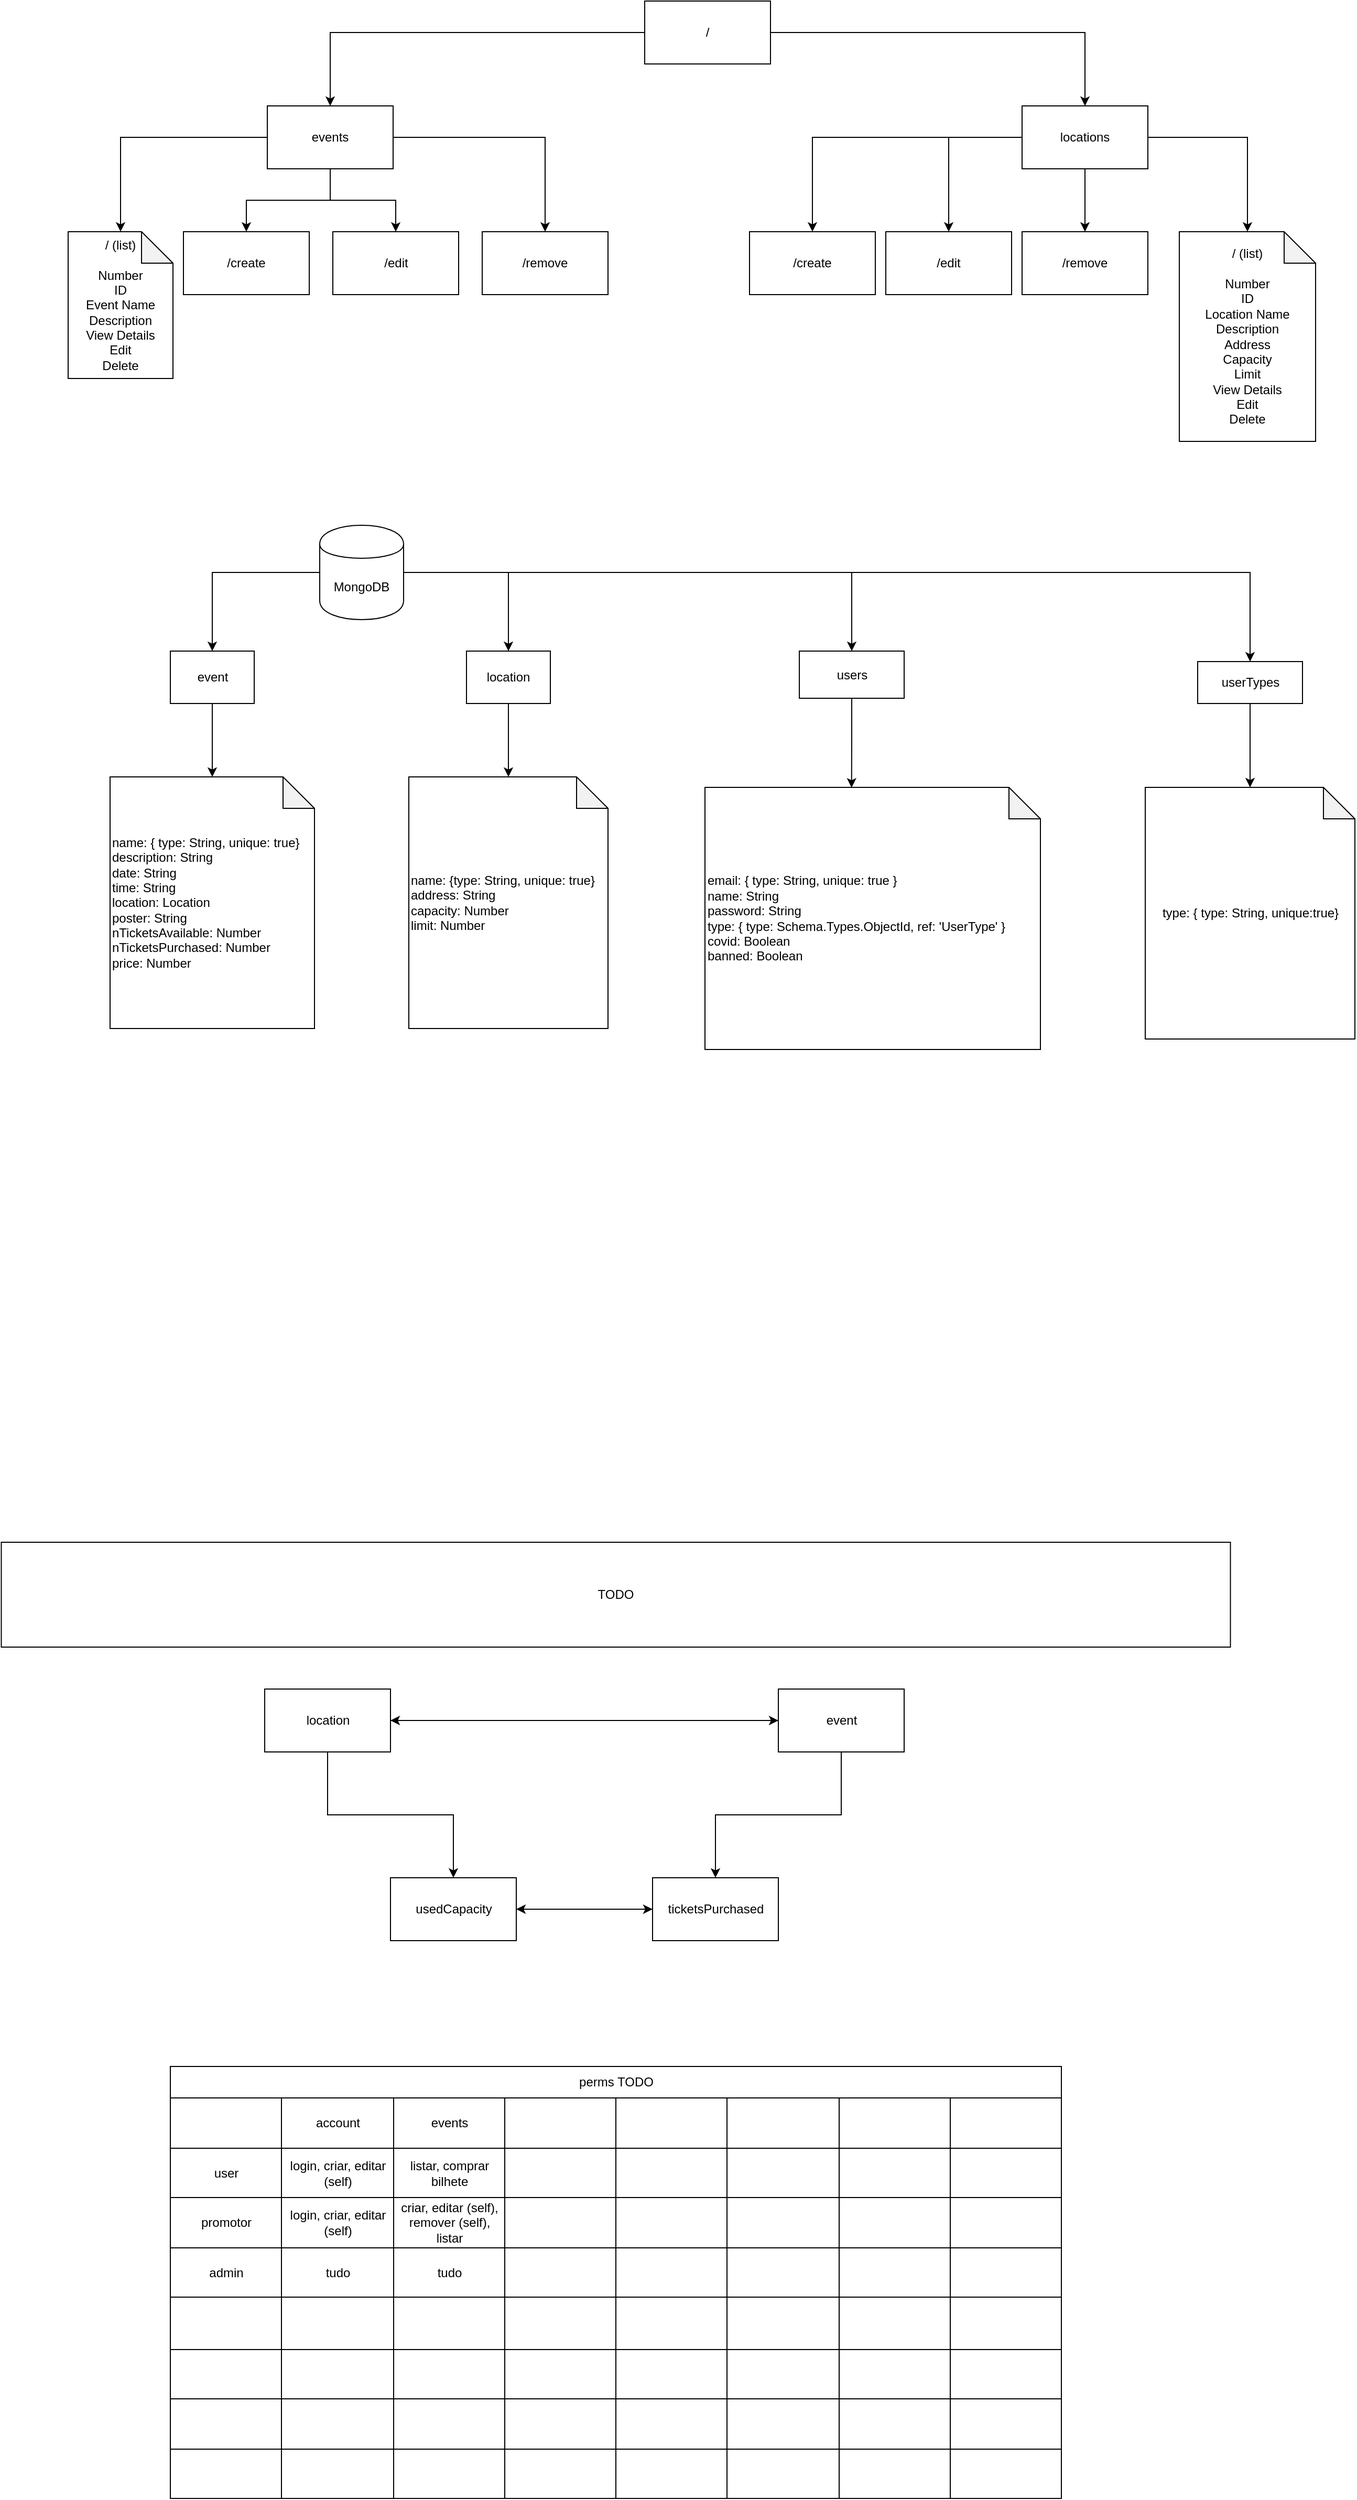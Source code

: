 <mxfile version="14.5.1" type="device"><diagram id="QZYRlkhLkShKNMkYqEu6" name="Page-1"><mxGraphModel dx="6290" dy="2960" grid="1" gridSize="10" guides="1" tooltips="1" connect="1" arrows="1" fold="1" page="1" pageScale="1" pageWidth="850" pageHeight="1100" math="0" shadow="0"><root><mxCell id="0"/><mxCell id="1" parent="0"/><mxCell id="uwYuwKZiTpqcy3LAlkzA-175" style="edgeStyle=orthogonalEdgeStyle;rounded=0;orthogonalLoop=1;jettySize=auto;html=1;" parent="1" source="uwYuwKZiTpqcy3LAlkzA-1" target="uwYuwKZiTpqcy3LAlkzA-5" edge="1"><mxGeometry relative="1" as="geometry"/></mxCell><mxCell id="uwYuwKZiTpqcy3LAlkzA-176" style="edgeStyle=orthogonalEdgeStyle;rounded=0;orthogonalLoop=1;jettySize=auto;html=1;" parent="1" source="uwYuwKZiTpqcy3LAlkzA-1" target="uwYuwKZiTpqcy3LAlkzA-8" edge="1"><mxGeometry relative="1" as="geometry"/></mxCell><mxCell id="uwYuwKZiTpqcy3LAlkzA-1" value="/" style="rounded=0;whiteSpace=wrap;html=1;" parent="1" vertex="1"><mxGeometry x="460" y="20" width="120" height="60" as="geometry"/></mxCell><mxCell id="uwYuwKZiTpqcy3LAlkzA-3" value="/create" style="whiteSpace=wrap;html=1;" parent="1" vertex="1"><mxGeometry x="20" y="240" width="120" height="60" as="geometry"/></mxCell><mxCell id="uwYuwKZiTpqcy3LAlkzA-178" style="edgeStyle=orthogonalEdgeStyle;rounded=0;orthogonalLoop=1;jettySize=auto;html=1;" parent="1" source="uwYuwKZiTpqcy3LAlkzA-5" target="uwYuwKZiTpqcy3LAlkzA-3" edge="1"><mxGeometry relative="1" as="geometry"/></mxCell><mxCell id="uwYuwKZiTpqcy3LAlkzA-179" style="edgeStyle=orthogonalEdgeStyle;rounded=0;orthogonalLoop=1;jettySize=auto;html=1;" parent="1" source="uwYuwKZiTpqcy3LAlkzA-5" target="uwYuwKZiTpqcy3LAlkzA-170" edge="1"><mxGeometry relative="1" as="geometry"/></mxCell><mxCell id="uwYuwKZiTpqcy3LAlkzA-180" style="edgeStyle=orthogonalEdgeStyle;rounded=0;orthogonalLoop=1;jettySize=auto;html=1;entryX=0.5;entryY=0;entryDx=0;entryDy=0;entryPerimeter=0;" parent="1" source="uwYuwKZiTpqcy3LAlkzA-5" target="7alxsDu_PZcMSdnCGjHy-28" edge="1"><mxGeometry relative="1" as="geometry"><mxPoint x="-50" y="240" as="targetPoint"/></mxGeometry></mxCell><mxCell id="uwYuwKZiTpqcy3LAlkzA-181" style="edgeStyle=orthogonalEdgeStyle;rounded=0;orthogonalLoop=1;jettySize=auto;html=1;" parent="1" source="uwYuwKZiTpqcy3LAlkzA-5" target="uwYuwKZiTpqcy3LAlkzA-168" edge="1"><mxGeometry relative="1" as="geometry"/></mxCell><mxCell id="uwYuwKZiTpqcy3LAlkzA-5" value="events" style="whiteSpace=wrap;html=1;" parent="1" vertex="1"><mxGeometry x="100" y="120" width="120" height="60" as="geometry"/></mxCell><mxCell id="uwYuwKZiTpqcy3LAlkzA-182" style="edgeStyle=orthogonalEdgeStyle;rounded=0;orthogonalLoop=1;jettySize=auto;html=1;" parent="1" source="uwYuwKZiTpqcy3LAlkzA-8" target="uwYuwKZiTpqcy3LAlkzA-9" edge="1"><mxGeometry relative="1" as="geometry"/></mxCell><mxCell id="uwYuwKZiTpqcy3LAlkzA-183" style="edgeStyle=orthogonalEdgeStyle;rounded=0;orthogonalLoop=1;jettySize=auto;html=1;" parent="1" source="uwYuwKZiTpqcy3LAlkzA-8" target="uwYuwKZiTpqcy3LAlkzA-10" edge="1"><mxGeometry relative="1" as="geometry"/></mxCell><mxCell id="uwYuwKZiTpqcy3LAlkzA-184" style="edgeStyle=orthogonalEdgeStyle;rounded=0;orthogonalLoop=1;jettySize=auto;html=1;entryX=0.5;entryY=0;entryDx=0;entryDy=0;" parent="1" source="uwYuwKZiTpqcy3LAlkzA-8" target="uwYuwKZiTpqcy3LAlkzA-11" edge="1"><mxGeometry relative="1" as="geometry"/></mxCell><mxCell id="uwYuwKZiTpqcy3LAlkzA-185" style="edgeStyle=orthogonalEdgeStyle;rounded=0;orthogonalLoop=1;jettySize=auto;html=1;entryX=0.5;entryY=0;entryDx=0;entryDy=0;entryPerimeter=0;" parent="1" source="uwYuwKZiTpqcy3LAlkzA-8" target="7alxsDu_PZcMSdnCGjHy-30" edge="1"><mxGeometry relative="1" as="geometry"><mxPoint x="1010" y="240" as="targetPoint"/></mxGeometry></mxCell><mxCell id="uwYuwKZiTpqcy3LAlkzA-8" value="locations" style="whiteSpace=wrap;html=1;" parent="1" vertex="1"><mxGeometry x="820" y="120" width="120" height="60" as="geometry"/></mxCell><mxCell id="uwYuwKZiTpqcy3LAlkzA-9" value="/create" style="whiteSpace=wrap;html=1;" parent="1" vertex="1"><mxGeometry x="560" y="240" width="120" height="60" as="geometry"/></mxCell><mxCell id="uwYuwKZiTpqcy3LAlkzA-10" value="/edit" style="whiteSpace=wrap;html=1;" parent="1" vertex="1"><mxGeometry x="690" y="240" width="120" height="60" as="geometry"/></mxCell><mxCell id="uwYuwKZiTpqcy3LAlkzA-11" value="/remove" style="whiteSpace=wrap;html=1;" parent="1" vertex="1"><mxGeometry x="820" y="240" width="120" height="60" as="geometry"/></mxCell><mxCell id="uwYuwKZiTpqcy3LAlkzA-95" value="perms TODO" style="shape=table;html=1;whiteSpace=wrap;startSize=30;container=1;collapsible=0;childLayout=tableLayout;" parent="1" vertex="1"><mxGeometry x="7.5" y="1990" width="850" height="412" as="geometry"/></mxCell><mxCell id="uwYuwKZiTpqcy3LAlkzA-96" value="" style="shape=partialRectangle;html=1;whiteSpace=wrap;collapsible=0;dropTarget=0;pointerEvents=0;fillColor=none;top=0;left=0;bottom=0;right=0;points=[[0,0.5],[1,0.5]];portConstraint=eastwest;" parent="uwYuwKZiTpqcy3LAlkzA-95" vertex="1"><mxGeometry y="30" width="850" height="48" as="geometry"/></mxCell><mxCell id="uwYuwKZiTpqcy3LAlkzA-97" value="" style="shape=partialRectangle;html=1;whiteSpace=wrap;connectable=0;overflow=hidden;fillColor=none;top=0;left=0;bottom=0;right=0;" parent="uwYuwKZiTpqcy3LAlkzA-96" vertex="1"><mxGeometry width="106" height="48" as="geometry"/></mxCell><mxCell id="uwYuwKZiTpqcy3LAlkzA-98" value="account" style="shape=partialRectangle;html=1;whiteSpace=wrap;connectable=0;overflow=hidden;fillColor=none;top=0;left=0;bottom=0;right=0;" parent="uwYuwKZiTpqcy3LAlkzA-96" vertex="1"><mxGeometry x="106" width="107" height="48" as="geometry"/></mxCell><mxCell id="uwYuwKZiTpqcy3LAlkzA-99" value="events" style="shape=partialRectangle;html=1;whiteSpace=wrap;connectable=0;overflow=hidden;fillColor=none;top=0;left=0;bottom=0;right=0;" parent="uwYuwKZiTpqcy3LAlkzA-96" vertex="1"><mxGeometry x="213" width="106" height="48" as="geometry"/></mxCell><mxCell id="uwYuwKZiTpqcy3LAlkzA-100" value="" style="shape=partialRectangle;html=1;whiteSpace=wrap;connectable=0;overflow=hidden;fillColor=none;top=0;left=0;bottom=0;right=0;" parent="uwYuwKZiTpqcy3LAlkzA-96" vertex="1"><mxGeometry x="319" width="106" height="48" as="geometry"/></mxCell><mxCell id="uwYuwKZiTpqcy3LAlkzA-101" value="" style="shape=partialRectangle;html=1;whiteSpace=wrap;connectable=0;overflow=hidden;fillColor=none;top=0;left=0;bottom=0;right=0;" parent="uwYuwKZiTpqcy3LAlkzA-96" vertex="1"><mxGeometry x="425" width="106" height="48" as="geometry"/></mxCell><mxCell id="uwYuwKZiTpqcy3LAlkzA-102" value="" style="shape=partialRectangle;html=1;whiteSpace=wrap;connectable=0;overflow=hidden;fillColor=none;top=0;left=0;bottom=0;right=0;" parent="uwYuwKZiTpqcy3LAlkzA-96" vertex="1"><mxGeometry x="531" width="107" height="48" as="geometry"/></mxCell><mxCell id="uwYuwKZiTpqcy3LAlkzA-103" value="" style="shape=partialRectangle;html=1;whiteSpace=wrap;connectable=0;overflow=hidden;fillColor=none;top=0;left=0;bottom=0;right=0;" parent="uwYuwKZiTpqcy3LAlkzA-96" vertex="1"><mxGeometry x="638" width="106" height="48" as="geometry"/></mxCell><mxCell id="uwYuwKZiTpqcy3LAlkzA-104" value="" style="shape=partialRectangle;html=1;whiteSpace=wrap;connectable=0;overflow=hidden;fillColor=none;top=0;left=0;bottom=0;right=0;" parent="uwYuwKZiTpqcy3LAlkzA-96" vertex="1"><mxGeometry x="744" width="106" height="48" as="geometry"/></mxCell><mxCell id="uwYuwKZiTpqcy3LAlkzA-105" value="" style="shape=partialRectangle;html=1;whiteSpace=wrap;collapsible=0;dropTarget=0;pointerEvents=0;fillColor=none;top=0;left=0;bottom=0;right=0;points=[[0,0.5],[1,0.5]];portConstraint=eastwest;" parent="uwYuwKZiTpqcy3LAlkzA-95" vertex="1"><mxGeometry y="78" width="850" height="47" as="geometry"/></mxCell><mxCell id="uwYuwKZiTpqcy3LAlkzA-106" value="user" style="shape=partialRectangle;html=1;whiteSpace=wrap;connectable=0;overflow=hidden;fillColor=none;top=0;left=0;bottom=0;right=0;" parent="uwYuwKZiTpqcy3LAlkzA-105" vertex="1"><mxGeometry width="106" height="47" as="geometry"/></mxCell><mxCell id="uwYuwKZiTpqcy3LAlkzA-107" value="login, criar, editar (self)" style="shape=partialRectangle;html=1;whiteSpace=wrap;connectable=0;overflow=hidden;fillColor=none;top=0;left=0;bottom=0;right=0;" parent="uwYuwKZiTpqcy3LAlkzA-105" vertex="1"><mxGeometry x="106" width="107" height="47" as="geometry"/></mxCell><mxCell id="uwYuwKZiTpqcy3LAlkzA-108" value="listar, comprar bilhete" style="shape=partialRectangle;html=1;whiteSpace=wrap;connectable=0;overflow=hidden;fillColor=none;top=0;left=0;bottom=0;right=0;" parent="uwYuwKZiTpqcy3LAlkzA-105" vertex="1"><mxGeometry x="213" width="106" height="47" as="geometry"/></mxCell><mxCell id="uwYuwKZiTpqcy3LAlkzA-109" value="" style="shape=partialRectangle;html=1;whiteSpace=wrap;connectable=0;overflow=hidden;fillColor=none;top=0;left=0;bottom=0;right=0;" parent="uwYuwKZiTpqcy3LAlkzA-105" vertex="1"><mxGeometry x="319" width="106" height="47" as="geometry"/></mxCell><mxCell id="uwYuwKZiTpqcy3LAlkzA-110" value="" style="shape=partialRectangle;html=1;whiteSpace=wrap;connectable=0;overflow=hidden;fillColor=none;top=0;left=0;bottom=0;right=0;" parent="uwYuwKZiTpqcy3LAlkzA-105" vertex="1"><mxGeometry x="425" width="106" height="47" as="geometry"/></mxCell><mxCell id="uwYuwKZiTpqcy3LAlkzA-111" value="" style="shape=partialRectangle;html=1;whiteSpace=wrap;connectable=0;overflow=hidden;fillColor=none;top=0;left=0;bottom=0;right=0;" parent="uwYuwKZiTpqcy3LAlkzA-105" vertex="1"><mxGeometry x="531" width="107" height="47" as="geometry"/></mxCell><mxCell id="uwYuwKZiTpqcy3LAlkzA-112" value="" style="shape=partialRectangle;html=1;whiteSpace=wrap;connectable=0;overflow=hidden;fillColor=none;top=0;left=0;bottom=0;right=0;" parent="uwYuwKZiTpqcy3LAlkzA-105" vertex="1"><mxGeometry x="638" width="106" height="47" as="geometry"/></mxCell><mxCell id="uwYuwKZiTpqcy3LAlkzA-113" value="" style="shape=partialRectangle;html=1;whiteSpace=wrap;connectable=0;overflow=hidden;fillColor=none;top=0;left=0;bottom=0;right=0;" parent="uwYuwKZiTpqcy3LAlkzA-105" vertex="1"><mxGeometry x="744" width="106" height="47" as="geometry"/></mxCell><mxCell id="uwYuwKZiTpqcy3LAlkzA-114" value="" style="shape=partialRectangle;html=1;whiteSpace=wrap;collapsible=0;dropTarget=0;pointerEvents=0;fillColor=none;top=0;left=0;bottom=0;right=0;points=[[0,0.5],[1,0.5]];portConstraint=eastwest;" parent="uwYuwKZiTpqcy3LAlkzA-95" vertex="1"><mxGeometry y="125" width="850" height="48" as="geometry"/></mxCell><mxCell id="uwYuwKZiTpqcy3LAlkzA-115" value="promotor" style="shape=partialRectangle;html=1;whiteSpace=wrap;connectable=0;overflow=hidden;fillColor=none;top=0;left=0;bottom=0;right=0;" parent="uwYuwKZiTpqcy3LAlkzA-114" vertex="1"><mxGeometry width="106" height="48" as="geometry"/></mxCell><mxCell id="uwYuwKZiTpqcy3LAlkzA-116" value="login, criar, editar (self)" style="shape=partialRectangle;html=1;whiteSpace=wrap;connectable=0;overflow=hidden;fillColor=none;top=0;left=0;bottom=0;right=0;" parent="uwYuwKZiTpqcy3LAlkzA-114" vertex="1"><mxGeometry x="106" width="107" height="48" as="geometry"/></mxCell><mxCell id="uwYuwKZiTpqcy3LAlkzA-117" value="criar, editar (self), remover (self), listar" style="shape=partialRectangle;html=1;whiteSpace=wrap;connectable=0;overflow=hidden;fillColor=none;top=0;left=0;bottom=0;right=0;" parent="uwYuwKZiTpqcy3LAlkzA-114" vertex="1"><mxGeometry x="213" width="106" height="48" as="geometry"/></mxCell><mxCell id="uwYuwKZiTpqcy3LAlkzA-118" value="" style="shape=partialRectangle;html=1;whiteSpace=wrap;connectable=0;overflow=hidden;fillColor=none;top=0;left=0;bottom=0;right=0;" parent="uwYuwKZiTpqcy3LAlkzA-114" vertex="1"><mxGeometry x="319" width="106" height="48" as="geometry"/></mxCell><mxCell id="uwYuwKZiTpqcy3LAlkzA-119" value="" style="shape=partialRectangle;html=1;whiteSpace=wrap;connectable=0;overflow=hidden;fillColor=none;top=0;left=0;bottom=0;right=0;" parent="uwYuwKZiTpqcy3LAlkzA-114" vertex="1"><mxGeometry x="425" width="106" height="48" as="geometry"/></mxCell><mxCell id="uwYuwKZiTpqcy3LAlkzA-120" value="" style="shape=partialRectangle;html=1;whiteSpace=wrap;connectable=0;overflow=hidden;fillColor=none;top=0;left=0;bottom=0;right=0;" parent="uwYuwKZiTpqcy3LAlkzA-114" vertex="1"><mxGeometry x="531" width="107" height="48" as="geometry"/></mxCell><mxCell id="uwYuwKZiTpqcy3LAlkzA-121" value="" style="shape=partialRectangle;html=1;whiteSpace=wrap;connectable=0;overflow=hidden;fillColor=none;top=0;left=0;bottom=0;right=0;" parent="uwYuwKZiTpqcy3LAlkzA-114" vertex="1"><mxGeometry x="638" width="106" height="48" as="geometry"/></mxCell><mxCell id="uwYuwKZiTpqcy3LAlkzA-122" value="" style="shape=partialRectangle;html=1;whiteSpace=wrap;connectable=0;overflow=hidden;fillColor=none;top=0;left=0;bottom=0;right=0;" parent="uwYuwKZiTpqcy3LAlkzA-114" vertex="1"><mxGeometry x="744" width="106" height="48" as="geometry"/></mxCell><mxCell id="uwYuwKZiTpqcy3LAlkzA-123" value="" style="shape=partialRectangle;html=1;whiteSpace=wrap;collapsible=0;dropTarget=0;pointerEvents=0;fillColor=none;top=0;left=0;bottom=0;right=0;points=[[0,0.5],[1,0.5]];portConstraint=eastwest;" parent="uwYuwKZiTpqcy3LAlkzA-95" vertex="1"><mxGeometry y="173" width="850" height="47" as="geometry"/></mxCell><mxCell id="uwYuwKZiTpqcy3LAlkzA-124" value="admin" style="shape=partialRectangle;html=1;whiteSpace=wrap;connectable=0;overflow=hidden;fillColor=none;top=0;left=0;bottom=0;right=0;" parent="uwYuwKZiTpqcy3LAlkzA-123" vertex="1"><mxGeometry width="106" height="47" as="geometry"/></mxCell><mxCell id="uwYuwKZiTpqcy3LAlkzA-125" value="tudo" style="shape=partialRectangle;html=1;whiteSpace=wrap;connectable=0;overflow=hidden;fillColor=none;top=0;left=0;bottom=0;right=0;" parent="uwYuwKZiTpqcy3LAlkzA-123" vertex="1"><mxGeometry x="106" width="107" height="47" as="geometry"/></mxCell><mxCell id="uwYuwKZiTpqcy3LAlkzA-126" value="tudo" style="shape=partialRectangle;html=1;whiteSpace=wrap;connectable=0;overflow=hidden;fillColor=none;top=0;left=0;bottom=0;right=0;" parent="uwYuwKZiTpqcy3LAlkzA-123" vertex="1"><mxGeometry x="213" width="106" height="47" as="geometry"/></mxCell><mxCell id="uwYuwKZiTpqcy3LAlkzA-127" value="" style="shape=partialRectangle;html=1;whiteSpace=wrap;connectable=0;overflow=hidden;fillColor=none;top=0;left=0;bottom=0;right=0;" parent="uwYuwKZiTpqcy3LAlkzA-123" vertex="1"><mxGeometry x="319" width="106" height="47" as="geometry"/></mxCell><mxCell id="uwYuwKZiTpqcy3LAlkzA-128" value="" style="shape=partialRectangle;html=1;whiteSpace=wrap;connectable=0;overflow=hidden;fillColor=none;top=0;left=0;bottom=0;right=0;" parent="uwYuwKZiTpqcy3LAlkzA-123" vertex="1"><mxGeometry x="425" width="106" height="47" as="geometry"/></mxCell><mxCell id="uwYuwKZiTpqcy3LAlkzA-129" value="" style="shape=partialRectangle;html=1;whiteSpace=wrap;connectable=0;overflow=hidden;fillColor=none;top=0;left=0;bottom=0;right=0;" parent="uwYuwKZiTpqcy3LAlkzA-123" vertex="1"><mxGeometry x="531" width="107" height="47" as="geometry"/></mxCell><mxCell id="uwYuwKZiTpqcy3LAlkzA-130" value="" style="shape=partialRectangle;html=1;whiteSpace=wrap;connectable=0;overflow=hidden;fillColor=none;top=0;left=0;bottom=0;right=0;" parent="uwYuwKZiTpqcy3LAlkzA-123" vertex="1"><mxGeometry x="638" width="106" height="47" as="geometry"/></mxCell><mxCell id="uwYuwKZiTpqcy3LAlkzA-131" value="" style="shape=partialRectangle;html=1;whiteSpace=wrap;connectable=0;overflow=hidden;fillColor=none;top=0;left=0;bottom=0;right=0;" parent="uwYuwKZiTpqcy3LAlkzA-123" vertex="1"><mxGeometry x="744" width="106" height="47" as="geometry"/></mxCell><mxCell id="uwYuwKZiTpqcy3LAlkzA-132" value="" style="shape=partialRectangle;html=1;whiteSpace=wrap;collapsible=0;dropTarget=0;pointerEvents=0;fillColor=none;top=0;left=0;bottom=0;right=0;points=[[0,0.5],[1,0.5]];portConstraint=eastwest;" parent="uwYuwKZiTpqcy3LAlkzA-95" vertex="1"><mxGeometry y="220" width="850" height="50" as="geometry"/></mxCell><mxCell id="uwYuwKZiTpqcy3LAlkzA-133" value="" style="shape=partialRectangle;html=1;whiteSpace=wrap;connectable=0;overflow=hidden;fillColor=none;top=0;left=0;bottom=0;right=0;" parent="uwYuwKZiTpqcy3LAlkzA-132" vertex="1"><mxGeometry width="106" height="50" as="geometry"/></mxCell><mxCell id="uwYuwKZiTpqcy3LAlkzA-134" value="" style="shape=partialRectangle;html=1;whiteSpace=wrap;connectable=0;overflow=hidden;fillColor=none;top=0;left=0;bottom=0;right=0;" parent="uwYuwKZiTpqcy3LAlkzA-132" vertex="1"><mxGeometry x="106" width="107" height="50" as="geometry"/></mxCell><mxCell id="uwYuwKZiTpqcy3LAlkzA-135" value="" style="shape=partialRectangle;html=1;whiteSpace=wrap;connectable=0;overflow=hidden;fillColor=none;top=0;left=0;bottom=0;right=0;" parent="uwYuwKZiTpqcy3LAlkzA-132" vertex="1"><mxGeometry x="213" width="106" height="50" as="geometry"/></mxCell><mxCell id="uwYuwKZiTpqcy3LAlkzA-136" value="" style="shape=partialRectangle;html=1;whiteSpace=wrap;connectable=0;overflow=hidden;fillColor=none;top=0;left=0;bottom=0;right=0;" parent="uwYuwKZiTpqcy3LAlkzA-132" vertex="1"><mxGeometry x="319" width="106" height="50" as="geometry"/></mxCell><mxCell id="uwYuwKZiTpqcy3LAlkzA-137" value="" style="shape=partialRectangle;html=1;whiteSpace=wrap;connectable=0;overflow=hidden;fillColor=none;top=0;left=0;bottom=0;right=0;" parent="uwYuwKZiTpqcy3LAlkzA-132" vertex="1"><mxGeometry x="425" width="106" height="50" as="geometry"/></mxCell><mxCell id="uwYuwKZiTpqcy3LAlkzA-138" value="" style="shape=partialRectangle;html=1;whiteSpace=wrap;connectable=0;overflow=hidden;fillColor=none;top=0;left=0;bottom=0;right=0;" parent="uwYuwKZiTpqcy3LAlkzA-132" vertex="1"><mxGeometry x="531" width="107" height="50" as="geometry"/></mxCell><mxCell id="uwYuwKZiTpqcy3LAlkzA-139" value="" style="shape=partialRectangle;html=1;whiteSpace=wrap;connectable=0;overflow=hidden;fillColor=none;top=0;left=0;bottom=0;right=0;" parent="uwYuwKZiTpqcy3LAlkzA-132" vertex="1"><mxGeometry x="638" width="106" height="50" as="geometry"/></mxCell><mxCell id="uwYuwKZiTpqcy3LAlkzA-140" value="" style="shape=partialRectangle;html=1;whiteSpace=wrap;connectable=0;overflow=hidden;fillColor=none;top=0;left=0;bottom=0;right=0;" parent="uwYuwKZiTpqcy3LAlkzA-132" vertex="1"><mxGeometry x="744" width="106" height="50" as="geometry"/></mxCell><mxCell id="uwYuwKZiTpqcy3LAlkzA-141" value="" style="shape=partialRectangle;html=1;whiteSpace=wrap;collapsible=0;dropTarget=0;pointerEvents=0;fillColor=none;top=0;left=0;bottom=0;right=0;points=[[0,0.5],[1,0.5]];portConstraint=eastwest;" parent="uwYuwKZiTpqcy3LAlkzA-95" vertex="1"><mxGeometry y="270" width="850" height="47" as="geometry"/></mxCell><mxCell id="uwYuwKZiTpqcy3LAlkzA-142" value="" style="shape=partialRectangle;html=1;whiteSpace=wrap;connectable=0;overflow=hidden;fillColor=none;top=0;left=0;bottom=0;right=0;" parent="uwYuwKZiTpqcy3LAlkzA-141" vertex="1"><mxGeometry width="106" height="47" as="geometry"/></mxCell><mxCell id="uwYuwKZiTpqcy3LAlkzA-143" value="" style="shape=partialRectangle;html=1;whiteSpace=wrap;connectable=0;overflow=hidden;fillColor=none;top=0;left=0;bottom=0;right=0;" parent="uwYuwKZiTpqcy3LAlkzA-141" vertex="1"><mxGeometry x="106" width="107" height="47" as="geometry"/></mxCell><mxCell id="uwYuwKZiTpqcy3LAlkzA-144" value="" style="shape=partialRectangle;html=1;whiteSpace=wrap;connectable=0;overflow=hidden;fillColor=none;top=0;left=0;bottom=0;right=0;" parent="uwYuwKZiTpqcy3LAlkzA-141" vertex="1"><mxGeometry x="213" width="106" height="47" as="geometry"/></mxCell><mxCell id="uwYuwKZiTpqcy3LAlkzA-145" value="" style="shape=partialRectangle;html=1;whiteSpace=wrap;connectable=0;overflow=hidden;fillColor=none;top=0;left=0;bottom=0;right=0;" parent="uwYuwKZiTpqcy3LAlkzA-141" vertex="1"><mxGeometry x="319" width="106" height="47" as="geometry"/></mxCell><mxCell id="uwYuwKZiTpqcy3LAlkzA-146" value="" style="shape=partialRectangle;html=1;whiteSpace=wrap;connectable=0;overflow=hidden;fillColor=none;top=0;left=0;bottom=0;right=0;" parent="uwYuwKZiTpqcy3LAlkzA-141" vertex="1"><mxGeometry x="425" width="106" height="47" as="geometry"/></mxCell><mxCell id="uwYuwKZiTpqcy3LAlkzA-147" value="" style="shape=partialRectangle;html=1;whiteSpace=wrap;connectable=0;overflow=hidden;fillColor=none;top=0;left=0;bottom=0;right=0;" parent="uwYuwKZiTpqcy3LAlkzA-141" vertex="1"><mxGeometry x="531" width="107" height="47" as="geometry"/></mxCell><mxCell id="uwYuwKZiTpqcy3LAlkzA-148" value="" style="shape=partialRectangle;html=1;whiteSpace=wrap;connectable=0;overflow=hidden;fillColor=none;top=0;left=0;bottom=0;right=0;" parent="uwYuwKZiTpqcy3LAlkzA-141" vertex="1"><mxGeometry x="638" width="106" height="47" as="geometry"/></mxCell><mxCell id="uwYuwKZiTpqcy3LAlkzA-149" value="" style="shape=partialRectangle;html=1;whiteSpace=wrap;connectable=0;overflow=hidden;fillColor=none;top=0;left=0;bottom=0;right=0;" parent="uwYuwKZiTpqcy3LAlkzA-141" vertex="1"><mxGeometry x="744" width="106" height="47" as="geometry"/></mxCell><mxCell id="uwYuwKZiTpqcy3LAlkzA-150" value="" style="shape=partialRectangle;html=1;whiteSpace=wrap;collapsible=0;dropTarget=0;pointerEvents=0;fillColor=none;top=0;left=0;bottom=0;right=0;points=[[0,0.5],[1,0.5]];portConstraint=eastwest;" parent="uwYuwKZiTpqcy3LAlkzA-95" vertex="1"><mxGeometry y="317" width="850" height="48" as="geometry"/></mxCell><mxCell id="uwYuwKZiTpqcy3LAlkzA-151" value="" style="shape=partialRectangle;html=1;whiteSpace=wrap;connectable=0;overflow=hidden;fillColor=none;top=0;left=0;bottom=0;right=0;" parent="uwYuwKZiTpqcy3LAlkzA-150" vertex="1"><mxGeometry width="106" height="48" as="geometry"/></mxCell><mxCell id="uwYuwKZiTpqcy3LAlkzA-152" value="" style="shape=partialRectangle;html=1;whiteSpace=wrap;connectable=0;overflow=hidden;fillColor=none;top=0;left=0;bottom=0;right=0;" parent="uwYuwKZiTpqcy3LAlkzA-150" vertex="1"><mxGeometry x="106" width="107" height="48" as="geometry"/></mxCell><mxCell id="uwYuwKZiTpqcy3LAlkzA-153" value="" style="shape=partialRectangle;html=1;whiteSpace=wrap;connectable=0;overflow=hidden;fillColor=none;top=0;left=0;bottom=0;right=0;" parent="uwYuwKZiTpqcy3LAlkzA-150" vertex="1"><mxGeometry x="213" width="106" height="48" as="geometry"/></mxCell><mxCell id="uwYuwKZiTpqcy3LAlkzA-154" value="" style="shape=partialRectangle;html=1;whiteSpace=wrap;connectable=0;overflow=hidden;fillColor=none;top=0;left=0;bottom=0;right=0;" parent="uwYuwKZiTpqcy3LAlkzA-150" vertex="1"><mxGeometry x="319" width="106" height="48" as="geometry"/></mxCell><mxCell id="uwYuwKZiTpqcy3LAlkzA-155" value="" style="shape=partialRectangle;html=1;whiteSpace=wrap;connectable=0;overflow=hidden;fillColor=none;top=0;left=0;bottom=0;right=0;" parent="uwYuwKZiTpqcy3LAlkzA-150" vertex="1"><mxGeometry x="425" width="106" height="48" as="geometry"/></mxCell><mxCell id="uwYuwKZiTpqcy3LAlkzA-156" value="" style="shape=partialRectangle;html=1;whiteSpace=wrap;connectable=0;overflow=hidden;fillColor=none;top=0;left=0;bottom=0;right=0;" parent="uwYuwKZiTpqcy3LAlkzA-150" vertex="1"><mxGeometry x="531" width="107" height="48" as="geometry"/></mxCell><mxCell id="uwYuwKZiTpqcy3LAlkzA-157" value="" style="shape=partialRectangle;html=1;whiteSpace=wrap;connectable=0;overflow=hidden;fillColor=none;top=0;left=0;bottom=0;right=0;" parent="uwYuwKZiTpqcy3LAlkzA-150" vertex="1"><mxGeometry x="638" width="106" height="48" as="geometry"/></mxCell><mxCell id="uwYuwKZiTpqcy3LAlkzA-158" value="" style="shape=partialRectangle;html=1;whiteSpace=wrap;connectable=0;overflow=hidden;fillColor=none;top=0;left=0;bottom=0;right=0;" parent="uwYuwKZiTpqcy3LAlkzA-150" vertex="1"><mxGeometry x="744" width="106" height="48" as="geometry"/></mxCell><mxCell id="uwYuwKZiTpqcy3LAlkzA-159" value="" style="shape=partialRectangle;html=1;whiteSpace=wrap;collapsible=0;dropTarget=0;pointerEvents=0;fillColor=none;top=0;left=0;bottom=0;right=0;points=[[0,0.5],[1,0.5]];portConstraint=eastwest;" parent="uwYuwKZiTpqcy3LAlkzA-95" vertex="1"><mxGeometry y="365" width="850" height="47" as="geometry"/></mxCell><mxCell id="uwYuwKZiTpqcy3LAlkzA-160" value="" style="shape=partialRectangle;html=1;whiteSpace=wrap;connectable=0;overflow=hidden;fillColor=none;top=0;left=0;bottom=0;right=0;" parent="uwYuwKZiTpqcy3LAlkzA-159" vertex="1"><mxGeometry width="106" height="47" as="geometry"/></mxCell><mxCell id="uwYuwKZiTpqcy3LAlkzA-161" value="" style="shape=partialRectangle;html=1;whiteSpace=wrap;connectable=0;overflow=hidden;fillColor=none;top=0;left=0;bottom=0;right=0;" parent="uwYuwKZiTpqcy3LAlkzA-159" vertex="1"><mxGeometry x="106" width="107" height="47" as="geometry"/></mxCell><mxCell id="uwYuwKZiTpqcy3LAlkzA-162" value="" style="shape=partialRectangle;html=1;whiteSpace=wrap;connectable=0;overflow=hidden;fillColor=none;top=0;left=0;bottom=0;right=0;" parent="uwYuwKZiTpqcy3LAlkzA-159" vertex="1"><mxGeometry x="213" width="106" height="47" as="geometry"/></mxCell><mxCell id="uwYuwKZiTpqcy3LAlkzA-163" value="" style="shape=partialRectangle;html=1;whiteSpace=wrap;connectable=0;overflow=hidden;fillColor=none;top=0;left=0;bottom=0;right=0;" parent="uwYuwKZiTpqcy3LAlkzA-159" vertex="1"><mxGeometry x="319" width="106" height="47" as="geometry"/></mxCell><mxCell id="uwYuwKZiTpqcy3LAlkzA-164" value="" style="shape=partialRectangle;html=1;whiteSpace=wrap;connectable=0;overflow=hidden;fillColor=none;top=0;left=0;bottom=0;right=0;" parent="uwYuwKZiTpqcy3LAlkzA-159" vertex="1"><mxGeometry x="425" width="106" height="47" as="geometry"/></mxCell><mxCell id="uwYuwKZiTpqcy3LAlkzA-165" value="" style="shape=partialRectangle;html=1;whiteSpace=wrap;connectable=0;overflow=hidden;fillColor=none;top=0;left=0;bottom=0;right=0;" parent="uwYuwKZiTpqcy3LAlkzA-159" vertex="1"><mxGeometry x="531" width="107" height="47" as="geometry"/></mxCell><mxCell id="uwYuwKZiTpqcy3LAlkzA-166" value="" style="shape=partialRectangle;html=1;whiteSpace=wrap;connectable=0;overflow=hidden;fillColor=none;top=0;left=0;bottom=0;right=0;" parent="uwYuwKZiTpqcy3LAlkzA-159" vertex="1"><mxGeometry x="638" width="106" height="47" as="geometry"/></mxCell><mxCell id="uwYuwKZiTpqcy3LAlkzA-167" value="" style="shape=partialRectangle;html=1;whiteSpace=wrap;connectable=0;overflow=hidden;fillColor=none;top=0;left=0;bottom=0;right=0;" parent="uwYuwKZiTpqcy3LAlkzA-159" vertex="1"><mxGeometry x="744" width="106" height="47" as="geometry"/></mxCell><mxCell id="uwYuwKZiTpqcy3LAlkzA-168" value="/remove" style="whiteSpace=wrap;html=1;" parent="1" vertex="1"><mxGeometry x="305" y="240" width="120" height="60" as="geometry"/></mxCell><mxCell id="uwYuwKZiTpqcy3LAlkzA-170" value="/edit" style="whiteSpace=wrap;html=1;" parent="1" vertex="1"><mxGeometry x="162.5" y="240" width="120" height="60" as="geometry"/></mxCell><mxCell id="7alxsDu_PZcMSdnCGjHy-19" style="edgeStyle=orthogonalEdgeStyle;rounded=0;orthogonalLoop=1;jettySize=auto;html=1;" edge="1" parent="1" source="VMXzpd9PUlZ_NKpJ3YCG-2" target="7alxsDu_PZcMSdnCGjHy-5"><mxGeometry relative="1" as="geometry"/></mxCell><mxCell id="VMXzpd9PUlZ_NKpJ3YCG-2" value="event" style="whiteSpace=wrap;html=1;" parent="1" vertex="1"><mxGeometry x="7.5" y="640" width="80" height="50" as="geometry"/></mxCell><mxCell id="4dmgWLphoQLImgz3aN7a-6" style="edgeStyle=orthogonalEdgeStyle;rounded=0;orthogonalLoop=1;jettySize=auto;html=1;" parent="1" source="4dmgWLphoQLImgz3aN7a-2" target="4dmgWLphoQLImgz3aN7a-4" edge="1"><mxGeometry relative="1" as="geometry"/></mxCell><mxCell id="4dmgWLphoQLImgz3aN7a-11" style="edgeStyle=orthogonalEdgeStyle;rounded=0;orthogonalLoop=1;jettySize=auto;html=1;" parent="1" source="4dmgWLphoQLImgz3aN7a-2" target="4dmgWLphoQLImgz3aN7a-3" edge="1"><mxGeometry relative="1" as="geometry"/></mxCell><mxCell id="4dmgWLphoQLImgz3aN7a-2" value="location" style="whiteSpace=wrap;html=1;" parent="1" vertex="1"><mxGeometry x="97.5" y="1630" width="120" height="60" as="geometry"/></mxCell><mxCell id="4dmgWLphoQLImgz3aN7a-7" style="edgeStyle=orthogonalEdgeStyle;rounded=0;orthogonalLoop=1;jettySize=auto;html=1;" parent="1" source="4dmgWLphoQLImgz3aN7a-3" target="4dmgWLphoQLImgz3aN7a-5" edge="1"><mxGeometry relative="1" as="geometry"/></mxCell><mxCell id="4dmgWLphoQLImgz3aN7a-10" style="edgeStyle=orthogonalEdgeStyle;rounded=0;orthogonalLoop=1;jettySize=auto;html=1;entryX=1;entryY=0.5;entryDx=0;entryDy=0;" parent="1" source="4dmgWLphoQLImgz3aN7a-3" target="4dmgWLphoQLImgz3aN7a-2" edge="1"><mxGeometry relative="1" as="geometry"/></mxCell><mxCell id="4dmgWLphoQLImgz3aN7a-3" value="event" style="whiteSpace=wrap;html=1;" parent="1" vertex="1"><mxGeometry x="587.5" y="1630" width="120" height="60" as="geometry"/></mxCell><mxCell id="4dmgWLphoQLImgz3aN7a-9" style="edgeStyle=orthogonalEdgeStyle;rounded=0;orthogonalLoop=1;jettySize=auto;html=1;" parent="1" source="4dmgWLphoQLImgz3aN7a-4" target="4dmgWLphoQLImgz3aN7a-5" edge="1"><mxGeometry relative="1" as="geometry"/></mxCell><mxCell id="4dmgWLphoQLImgz3aN7a-4" value="usedCapacity" style="whiteSpace=wrap;html=1;" parent="1" vertex="1"><mxGeometry x="217.5" y="1810" width="120" height="60" as="geometry"/></mxCell><mxCell id="4dmgWLphoQLImgz3aN7a-8" style="edgeStyle=orthogonalEdgeStyle;rounded=0;orthogonalLoop=1;jettySize=auto;html=1;entryX=1;entryY=0.5;entryDx=0;entryDy=0;" parent="1" source="4dmgWLphoQLImgz3aN7a-5" target="4dmgWLphoQLImgz3aN7a-4" edge="1"><mxGeometry relative="1" as="geometry"/></mxCell><mxCell id="4dmgWLphoQLImgz3aN7a-5" value="ticketsPurchased" style="whiteSpace=wrap;html=1;" parent="1" vertex="1"><mxGeometry x="467.5" y="1810" width="120" height="60" as="geometry"/></mxCell><mxCell id="7alxsDu_PZcMSdnCGjHy-18" style="edgeStyle=orthogonalEdgeStyle;rounded=0;orthogonalLoop=1;jettySize=auto;html=1;" edge="1" parent="1" source="7alxsDu_PZcMSdnCGjHy-3" target="VMXzpd9PUlZ_NKpJ3YCG-2"><mxGeometry relative="1" as="geometry"/></mxCell><mxCell id="7alxsDu_PZcMSdnCGjHy-22" style="edgeStyle=orthogonalEdgeStyle;rounded=0;orthogonalLoop=1;jettySize=auto;html=1;" edge="1" parent="1" source="7alxsDu_PZcMSdnCGjHy-3" target="7alxsDu_PZcMSdnCGjHy-21"><mxGeometry relative="1" as="geometry"/></mxCell><mxCell id="7alxsDu_PZcMSdnCGjHy-35" style="edgeStyle=orthogonalEdgeStyle;rounded=0;orthogonalLoop=1;jettySize=auto;html=1;" edge="1" parent="1" source="7alxsDu_PZcMSdnCGjHy-3" target="7alxsDu_PZcMSdnCGjHy-33"><mxGeometry relative="1" as="geometry"/></mxCell><mxCell id="7alxsDu_PZcMSdnCGjHy-36" style="edgeStyle=orthogonalEdgeStyle;rounded=0;orthogonalLoop=1;jettySize=auto;html=1;" edge="1" parent="1" source="7alxsDu_PZcMSdnCGjHy-3" target="7alxsDu_PZcMSdnCGjHy-34"><mxGeometry relative="1" as="geometry"/></mxCell><mxCell id="7alxsDu_PZcMSdnCGjHy-3" value="MongoDB" style="shape=cylinder;whiteSpace=wrap;html=1;boundedLbl=1;backgroundOutline=1;" vertex="1" parent="1"><mxGeometry x="150" y="520" width="80" height="90" as="geometry"/></mxCell><mxCell id="7alxsDu_PZcMSdnCGjHy-5" value="&lt;div&gt;&lt;span&gt;name: { type: String, unique: true}&lt;/span&gt;&lt;br&gt;&lt;/div&gt;&lt;div&gt;description: String&lt;/div&gt;&lt;div&gt;date: String&lt;/div&gt;&lt;div&gt;time: String&lt;/div&gt;&lt;div&gt;location: Location&lt;/div&gt;&lt;div&gt;poster: String&lt;/div&gt;&lt;div&gt;nTicketsAvailable: Number&lt;/div&gt;&lt;div&gt;nTicketsPurchased: Number&lt;/div&gt;&lt;div&gt;price: Number&lt;/div&gt;" style="shape=note;whiteSpace=wrap;html=1;backgroundOutline=1;darkOpacity=0.05;align=left;" vertex="1" parent="1"><mxGeometry x="-50" y="760" width="195" height="240" as="geometry"/></mxCell><mxCell id="7alxsDu_PZcMSdnCGjHy-20" value="&lt;div&gt;name: {type: String, unique: true}&lt;/div&gt;&lt;div&gt;address: String&lt;/div&gt;&lt;div&gt;capacity: Number&lt;/div&gt;&lt;div&gt;limit: Number&lt;/div&gt;" style="shape=note;whiteSpace=wrap;html=1;backgroundOutline=1;darkOpacity=0.05;align=left;" vertex="1" parent="1"><mxGeometry x="235" y="760" width="190" height="240" as="geometry"/></mxCell><mxCell id="7alxsDu_PZcMSdnCGjHy-23" style="edgeStyle=orthogonalEdgeStyle;rounded=0;orthogonalLoop=1;jettySize=auto;html=1;entryX=0.5;entryY=0;entryDx=0;entryDy=0;entryPerimeter=0;" edge="1" parent="1" source="7alxsDu_PZcMSdnCGjHy-21" target="7alxsDu_PZcMSdnCGjHy-20"><mxGeometry relative="1" as="geometry"/></mxCell><mxCell id="7alxsDu_PZcMSdnCGjHy-21" value="location" style="whiteSpace=wrap;html=1;" vertex="1" parent="1"><mxGeometry x="290" y="640" width="80" height="50" as="geometry"/></mxCell><mxCell id="7alxsDu_PZcMSdnCGjHy-28" value="&lt;span&gt;/ (list)&lt;br&gt;&lt;br&gt;Number&lt;br&gt;ID&lt;br&gt;Event Name&lt;br&gt;Description&lt;br&gt;View Details&lt;br&gt;Edit&lt;br&gt;Delete&lt;br&gt;&lt;/span&gt;" style="shape=note;whiteSpace=wrap;html=1;backgroundOutline=1;darkOpacity=0.05;" vertex="1" parent="1"><mxGeometry x="-90" y="240" width="100" height="140" as="geometry"/></mxCell><mxCell id="7alxsDu_PZcMSdnCGjHy-30" value="&lt;span&gt;/ (list)&lt;br&gt;&lt;br&gt;Number&lt;br&gt;ID&lt;br&gt;Location Name&lt;br&gt;Description&lt;br&gt;Address&lt;br&gt;Capacity&lt;br&gt;Limit&lt;br&gt;View Details&lt;br&gt;Edit&lt;br&gt;Delete&lt;br&gt;&lt;/span&gt;" style="shape=note;whiteSpace=wrap;html=1;backgroundOutline=1;darkOpacity=0.05;" vertex="1" parent="1"><mxGeometry x="970" y="240" width="130" height="200" as="geometry"/></mxCell><mxCell id="7alxsDu_PZcMSdnCGjHy-32" value="TODO" style="whiteSpace=wrap;html=1;" vertex="1" parent="1"><mxGeometry x="-153.75" y="1490" width="1172.5" height="100" as="geometry"/></mxCell><mxCell id="7alxsDu_PZcMSdnCGjHy-43" style="edgeStyle=orthogonalEdgeStyle;rounded=0;orthogonalLoop=1;jettySize=auto;html=1;entryX=0.437;entryY=0.001;entryDx=0;entryDy=0;entryPerimeter=0;" edge="1" parent="1" source="7alxsDu_PZcMSdnCGjHy-33" target="7alxsDu_PZcMSdnCGjHy-37"><mxGeometry relative="1" as="geometry"/></mxCell><mxCell id="7alxsDu_PZcMSdnCGjHy-33" value="users" style="whiteSpace=wrap;html=1;" vertex="1" parent="1"><mxGeometry x="607.5" y="640" width="100" height="45" as="geometry"/></mxCell><mxCell id="7alxsDu_PZcMSdnCGjHy-42" style="edgeStyle=orthogonalEdgeStyle;rounded=0;orthogonalLoop=1;jettySize=auto;html=1;" edge="1" parent="1" source="7alxsDu_PZcMSdnCGjHy-34" target="7alxsDu_PZcMSdnCGjHy-39"><mxGeometry relative="1" as="geometry"/></mxCell><mxCell id="7alxsDu_PZcMSdnCGjHy-34" value="userTypes" style="whiteSpace=wrap;html=1;" vertex="1" parent="1"><mxGeometry x="987.5" y="650" width="100" height="40" as="geometry"/></mxCell><mxCell id="7alxsDu_PZcMSdnCGjHy-37" value="&lt;div&gt;email: { type: String, unique: true }&lt;/div&gt;&lt;div&gt;name: String&lt;/div&gt;&lt;div&gt;password: String&lt;/div&gt;&lt;div&gt;type: { type: Schema.Types.ObjectId, ref: 'UserType' }&lt;/div&gt;&lt;div&gt;covid: Boolean&lt;/div&gt;&lt;div&gt;banned: Boolean&lt;/div&gt;" style="shape=note;whiteSpace=wrap;html=1;backgroundOutline=1;darkOpacity=0.05;align=left;" vertex="1" parent="1"><mxGeometry x="517.5" y="770" width="320" height="250" as="geometry"/></mxCell><mxCell id="7alxsDu_PZcMSdnCGjHy-39" value="type: { type: String, unique:true}" style="shape=note;whiteSpace=wrap;html=1;backgroundOutline=1;darkOpacity=0.05;" vertex="1" parent="1"><mxGeometry x="937.5" y="770" width="200" height="240" as="geometry"/></mxCell></root></mxGraphModel></diagram></mxfile>